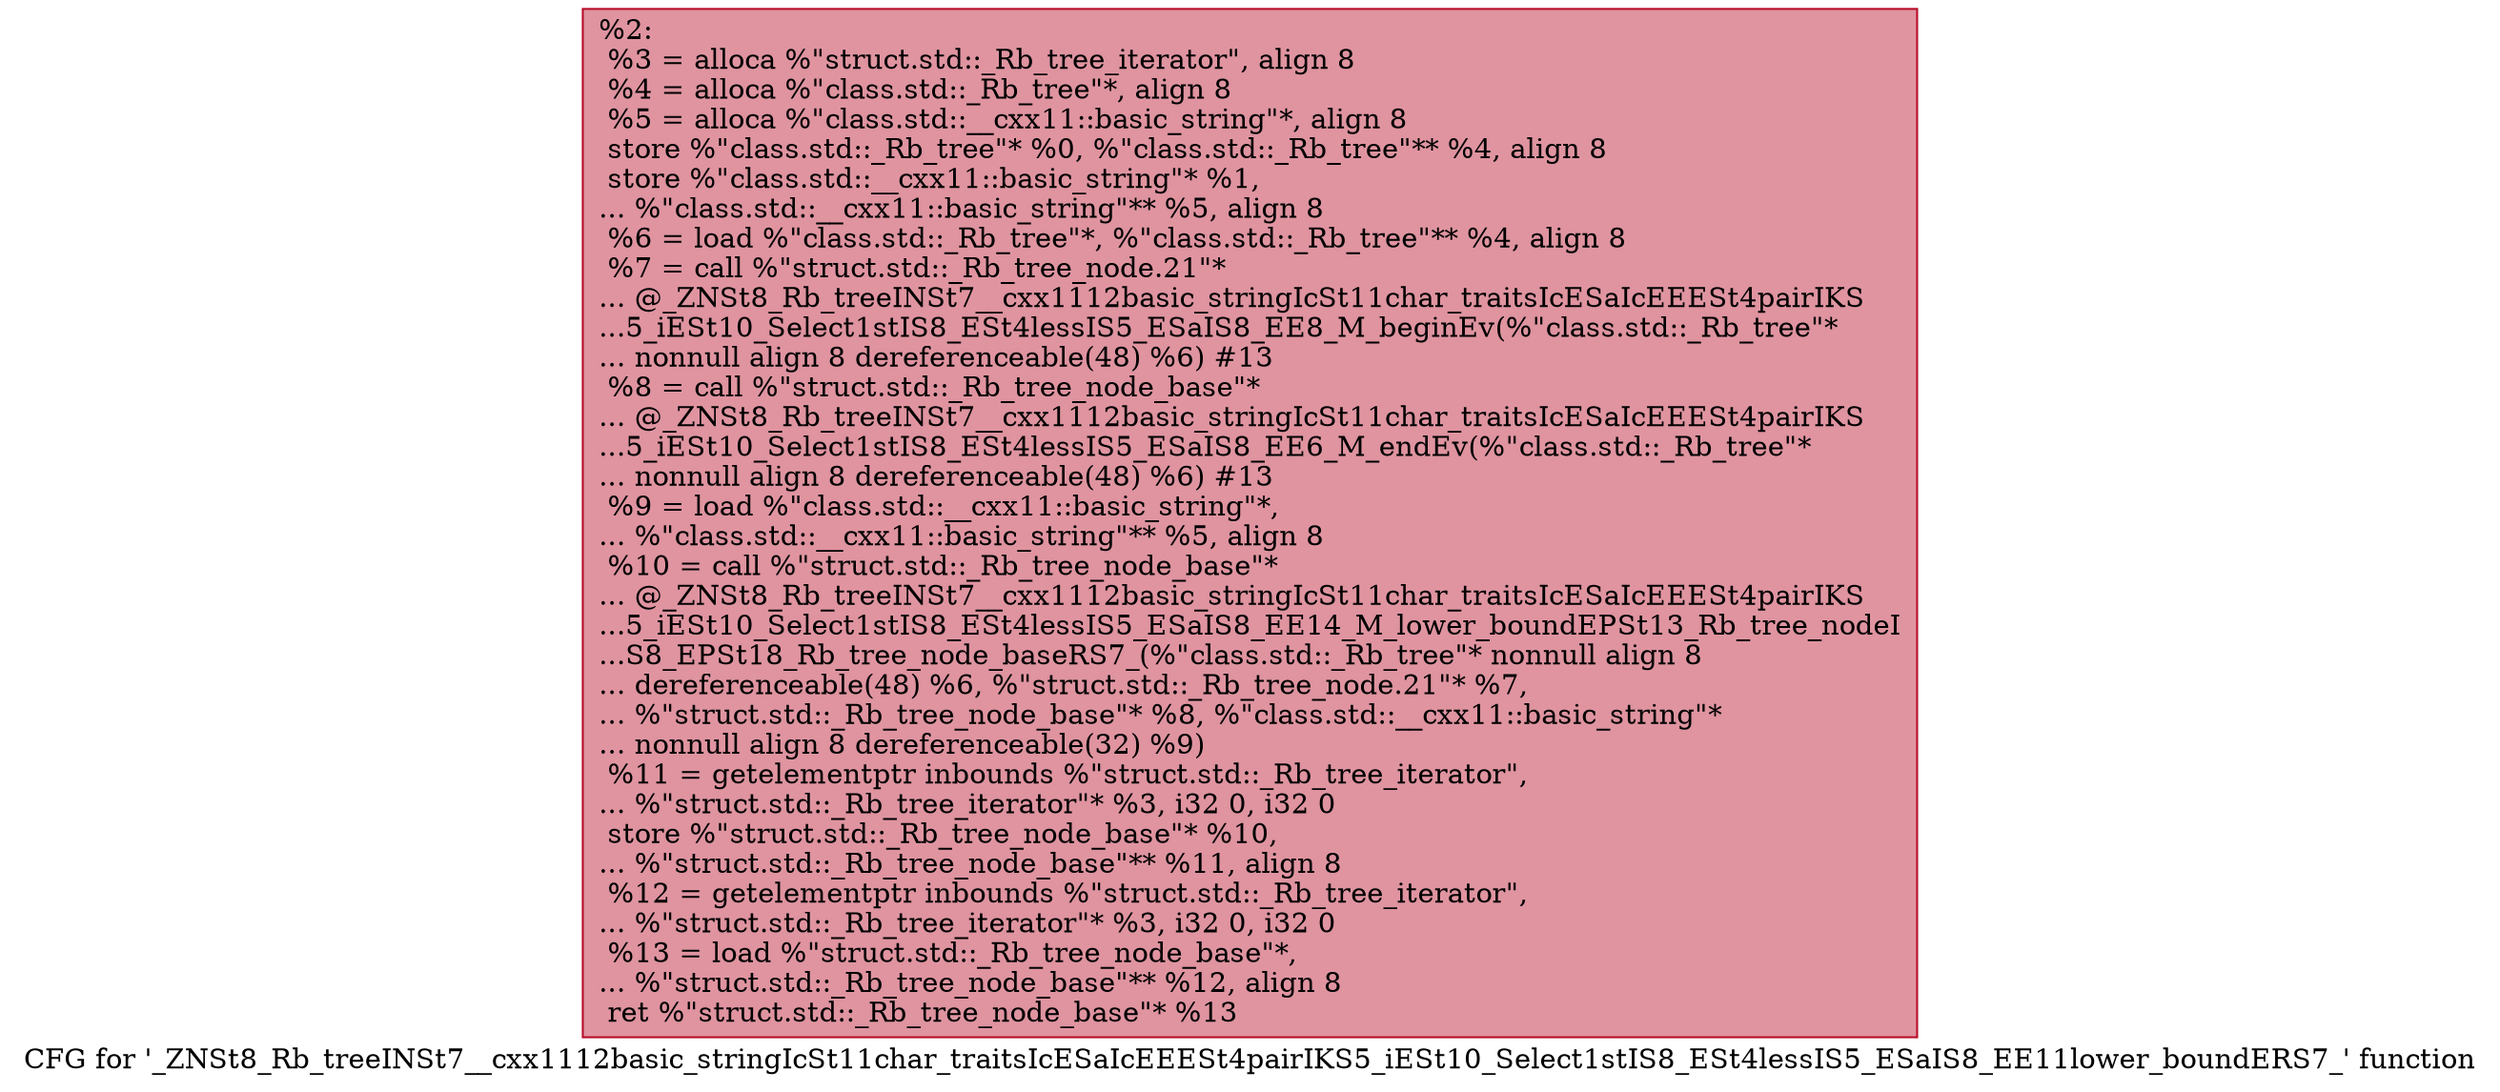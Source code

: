 digraph "CFG for '_ZNSt8_Rb_treeINSt7__cxx1112basic_stringIcSt11char_traitsIcESaIcEEESt4pairIKS5_iESt10_Select1stIS8_ESt4lessIS5_ESaIS8_EE11lower_boundERS7_' function" {
	label="CFG for '_ZNSt8_Rb_treeINSt7__cxx1112basic_stringIcSt11char_traitsIcESaIcEEESt4pairIKS5_iESt10_Select1stIS8_ESt4lessIS5_ESaIS8_EE11lower_boundERS7_' function";

	Node0x55a8468446a0 [shape=record,color="#b70d28ff", style=filled, fillcolor="#b70d2870",label="{%2:\l  %3 = alloca %\"struct.std::_Rb_tree_iterator\", align 8\l  %4 = alloca %\"class.std::_Rb_tree\"*, align 8\l  %5 = alloca %\"class.std::__cxx11::basic_string\"*, align 8\l  store %\"class.std::_Rb_tree\"* %0, %\"class.std::_Rb_tree\"** %4, align 8\l  store %\"class.std::__cxx11::basic_string\"* %1,\l... %\"class.std::__cxx11::basic_string\"** %5, align 8\l  %6 = load %\"class.std::_Rb_tree\"*, %\"class.std::_Rb_tree\"** %4, align 8\l  %7 = call %\"struct.std::_Rb_tree_node.21\"*\l... @_ZNSt8_Rb_treeINSt7__cxx1112basic_stringIcSt11char_traitsIcESaIcEEESt4pairIKS\l...5_iESt10_Select1stIS8_ESt4lessIS5_ESaIS8_EE8_M_beginEv(%\"class.std::_Rb_tree\"*\l... nonnull align 8 dereferenceable(48) %6) #13\l  %8 = call %\"struct.std::_Rb_tree_node_base\"*\l... @_ZNSt8_Rb_treeINSt7__cxx1112basic_stringIcSt11char_traitsIcESaIcEEESt4pairIKS\l...5_iESt10_Select1stIS8_ESt4lessIS5_ESaIS8_EE6_M_endEv(%\"class.std::_Rb_tree\"*\l... nonnull align 8 dereferenceable(48) %6) #13\l  %9 = load %\"class.std::__cxx11::basic_string\"*,\l... %\"class.std::__cxx11::basic_string\"** %5, align 8\l  %10 = call %\"struct.std::_Rb_tree_node_base\"*\l... @_ZNSt8_Rb_treeINSt7__cxx1112basic_stringIcSt11char_traitsIcESaIcEEESt4pairIKS\l...5_iESt10_Select1stIS8_ESt4lessIS5_ESaIS8_EE14_M_lower_boundEPSt13_Rb_tree_nodeI\l...S8_EPSt18_Rb_tree_node_baseRS7_(%\"class.std::_Rb_tree\"* nonnull align 8\l... dereferenceable(48) %6, %\"struct.std::_Rb_tree_node.21\"* %7,\l... %\"struct.std::_Rb_tree_node_base\"* %8, %\"class.std::__cxx11::basic_string\"*\l... nonnull align 8 dereferenceable(32) %9)\l  %11 = getelementptr inbounds %\"struct.std::_Rb_tree_iterator\",\l... %\"struct.std::_Rb_tree_iterator\"* %3, i32 0, i32 0\l  store %\"struct.std::_Rb_tree_node_base\"* %10,\l... %\"struct.std::_Rb_tree_node_base\"** %11, align 8\l  %12 = getelementptr inbounds %\"struct.std::_Rb_tree_iterator\",\l... %\"struct.std::_Rb_tree_iterator\"* %3, i32 0, i32 0\l  %13 = load %\"struct.std::_Rb_tree_node_base\"*,\l... %\"struct.std::_Rb_tree_node_base\"** %12, align 8\l  ret %\"struct.std::_Rb_tree_node_base\"* %13\l}"];
}

